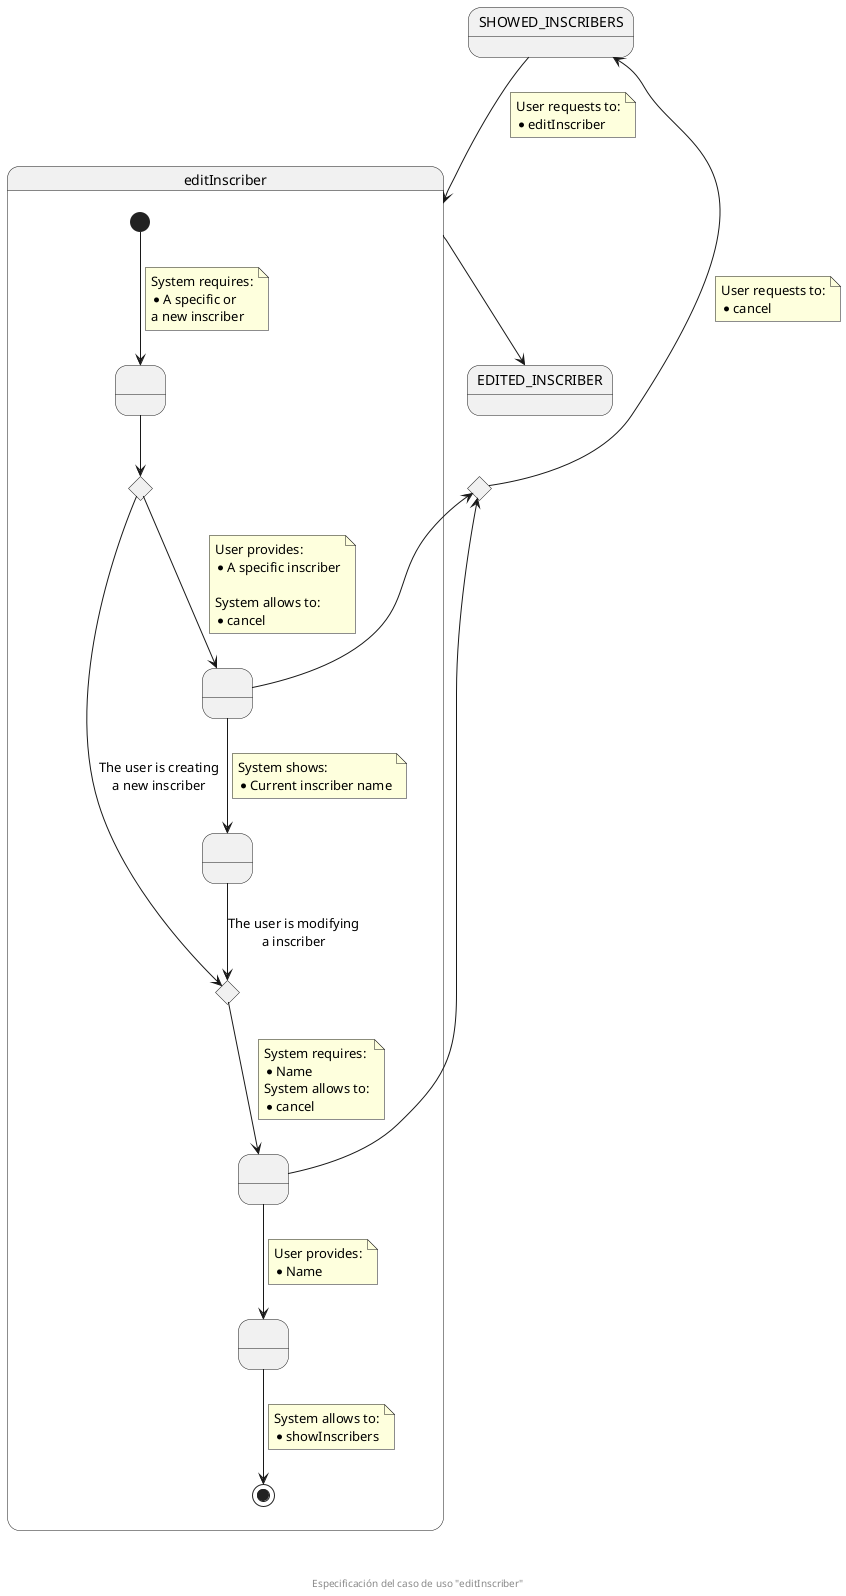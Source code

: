 @startuml
state SHOWED_INSCRIBERS
state enterCancelCHC <<choice>>
state editInscriber {
  state " " as pendingInscriber
  state createOrModifyCHC <<choice>>
  state " " as providedInscriber
  state " " as showedData
  state createOrModifyCHC2 <<choice>>
  state " " as pendingData
  state " " as providedData
  [*] --> pendingInscriber
  note on link
    System requires:
    * A specific or 
    a new inscriber
  end note
  pendingInscriber --> createOrModifyCHC
  createOrModifyCHC --> providedInscriber
  note on link
    User provides:
    * A specific inscriber

    System allows to:
    * cancel
  end note
 createOrModifyCHC --> createOrModifyCHC2 : The user is creating\na new inscriber
  providedInscriber --> showedData
  note on link
    System shows:
    * Current inscriber name
  end note
  showedData --> createOrModifyCHC2 : The user is modifying\na inscriber
  createOrModifyCHC2 --> pendingData
  note on link
    System requires:
    * Name
    System allows to:
    * cancel
  end note
  pendingData -u-> enterCancelCHC
  pendingData --> providedData
  note on link
    User provides:
    * Name
  end note
  providedInscriber -u-> enterCancelCHC
  providedData --> [*]
  note on link
    System allows to:
    * showInscribers
  end note
}
state EDITED_INSCRIBER

SHOWED_INSCRIBERS -d-> editInscriber
note on link
  User requests to:
  * editInscriber
end note

editInscriber -d-> EDITED_INSCRIBER

enterCancelCHC -u-> SHOWED_INSCRIBERS
note on link
  User requests to:
  * cancel
end note

footer \n\n\n Especificación del caso de uso "editInscriber"
@enduml
